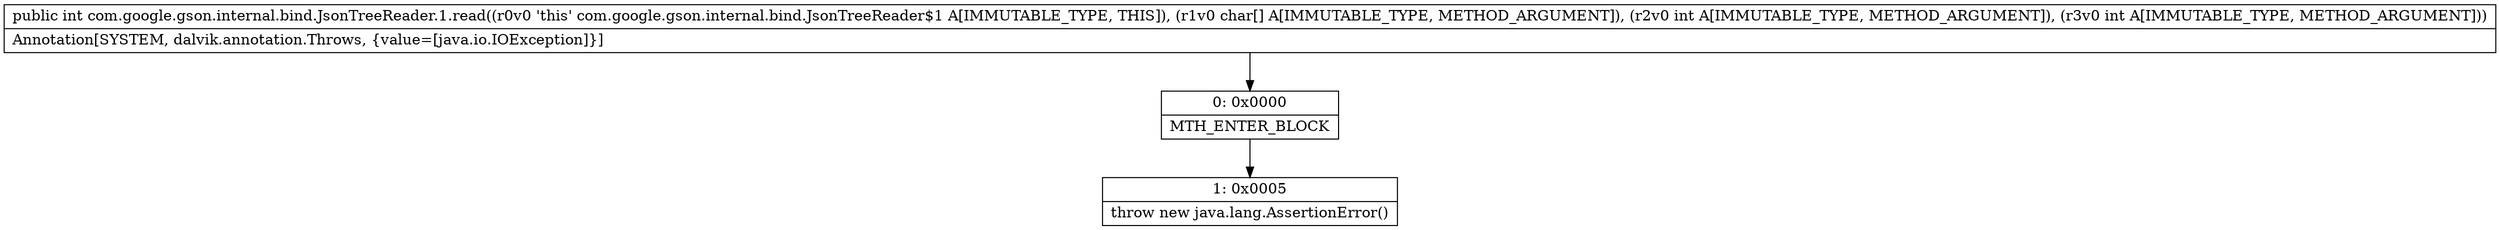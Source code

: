 digraph "CFG forcom.google.gson.internal.bind.JsonTreeReader.1.read([CII)I" {
Node_0 [shape=record,label="{0\:\ 0x0000|MTH_ENTER_BLOCK\l}"];
Node_1 [shape=record,label="{1\:\ 0x0005|throw new java.lang.AssertionError()\l}"];
MethodNode[shape=record,label="{public int com.google.gson.internal.bind.JsonTreeReader.1.read((r0v0 'this' com.google.gson.internal.bind.JsonTreeReader$1 A[IMMUTABLE_TYPE, THIS]), (r1v0 char[] A[IMMUTABLE_TYPE, METHOD_ARGUMENT]), (r2v0 int A[IMMUTABLE_TYPE, METHOD_ARGUMENT]), (r3v0 int A[IMMUTABLE_TYPE, METHOD_ARGUMENT]))  | Annotation[SYSTEM, dalvik.annotation.Throws, \{value=[java.io.IOException]\}]\l}"];
MethodNode -> Node_0;
Node_0 -> Node_1;
}

